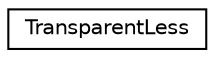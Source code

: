 digraph "Graphical Class Hierarchy"
{
 // LATEX_PDF_SIZE
  edge [fontname="Helvetica",fontsize="10",labelfontname="Helvetica",labelfontsize="10"];
  node [fontname="Helvetica",fontsize="10",shape=record];
  rankdir="LR";
  Node0 [label="TransparentLess",height=0.2,width=0.4,color="black", fillcolor="white", style="filled",URL="$structgtl_1_1stl__util__internal_1_1_transparent_less.html",tooltip=" "];
}
